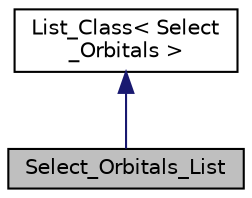 digraph "Select_Orbitals_List"
{
  edge [fontname="Helvetica",fontsize="10",labelfontname="Helvetica",labelfontsize="10"];
  node [fontname="Helvetica",fontsize="10",shape=record];
  Node1 [label="Select_Orbitals_List",height=0.2,width=0.4,color="black", fillcolor="grey75", style="filled", fontcolor="black"];
  Node2 -> Node1 [dir="back",color="midnightblue",fontsize="10",style="solid",fontname="Helvetica"];
  Node2 [label="List_Class\< Select\l_Orbitals \>",height=0.2,width=0.4,color="black", fillcolor="white", style="filled",URL="$classList__Class.html"];
}
